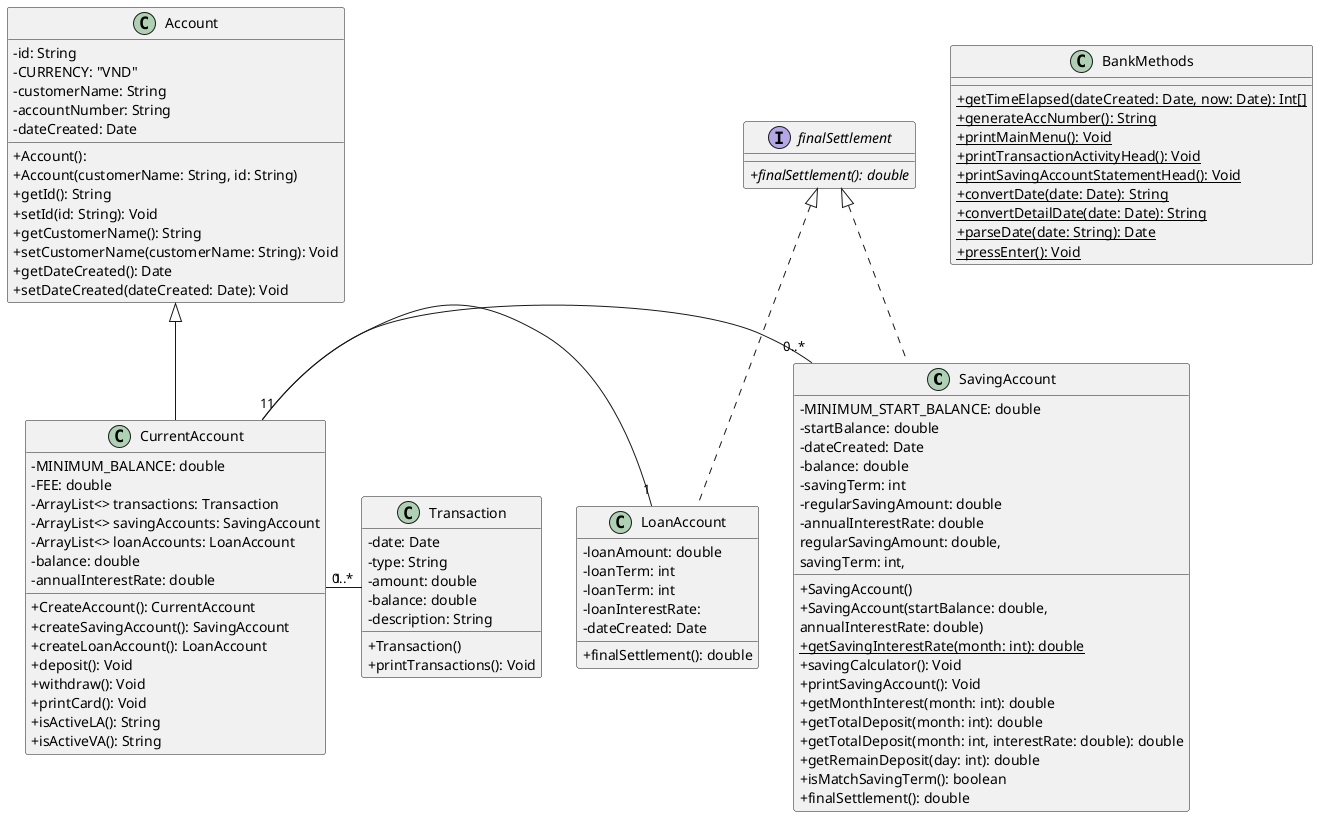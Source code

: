 @startuml
skinparam classAttributeIconSize 0

class SavingAccount implements finalSettlement
class LoanAccount implements finalSettlement
class CurrentAccount extends Account
CurrentAccount "1" - "0..*" SavingAccount
CurrentAccount "1" - "1" LoanAccount
CurrentAccount "1" - "0..*" Transaction

interface finalSettlement {
+{abstract}finalSettlement(): double
}


class Account {
-id: String
-CURRENCY: "VND"
-customerName: String
-accountNumber: String
-dateCreated: Date
+Account():
+Account(customerName: String, id: String)
+getId(): String
+setId(id: String): Void
+getCustomerName(): String
+setCustomerName(customerName: String): Void
+getDateCreated(): Date
+setDateCreated(dateCreated: Date): Void
}


class CurrentAccount {
-MINIMUM_BALANCE: double
-FEE: double
-ArrayList<> transactions: Transaction
-ArrayList<> savingAccounts: SavingAccount
-ArrayList<> loanAccounts: LoanAccount
-balance: double
-annualInterestRate: double
+CreateAccount(): CurrentAccount
+createSavingAccount(): SavingAccount
+createLoanAccount(): LoanAccount
+deposit(): Void
+withdraw(): Void
+printCard(): Void
+isActiveLA(): String
+isActiveVA(): String

}

class SavingAccount {
-MINIMUM_START_BALANCE: double
-startBalance: double
-dateCreated: Date
-balance: double
-savingTerm: int
-regularSavingAmount: double
-annualInterestRate: double
+SavingAccount()
+SavingAccount(startBalance: double,
regularSavingAmount: double,
savingTerm: int,
annualInterestRate: double)
+{static}getSavingInterestRate(month: int): double
+savingCalculator(): Void
+printSavingAccount(): Void
+getMonthInterest(month: int): double
+getTotalDeposit(month: int): double
+getTotalDeposit(month: int, interestRate: double): double
+getRemainDeposit(day: int): double
+isMatchSavingTerm(): boolean
+finalSettlement(): double
}

class LoanAccount {
-loanAmount: double
-loanTerm: int
-loanTerm: int
-loanInterestRate:
-dateCreated: Date
+finalSettlement(): double

}

class Transaction {
-date: Date
-type: String
-amount: double
-balance: double
-description: String
+Transaction()
+printTransactions(): Void
}

class BankMethods {
+{static}getTimeElapsed(dateCreated: Date, now: Date): Int[]
+{static}generateAccNumber(): String
+{static}printMainMenu(): Void
+{static}printTransactionActivityHead(): Void
+{static}printSavingAccountStatementHead(): Void
+{static}convertDate(date: Date): String
+{static}convertDetailDate(date: Date): String
+{static}parseDate(date: String): Date
+{static}pressEnter(): Void
}
@enduml